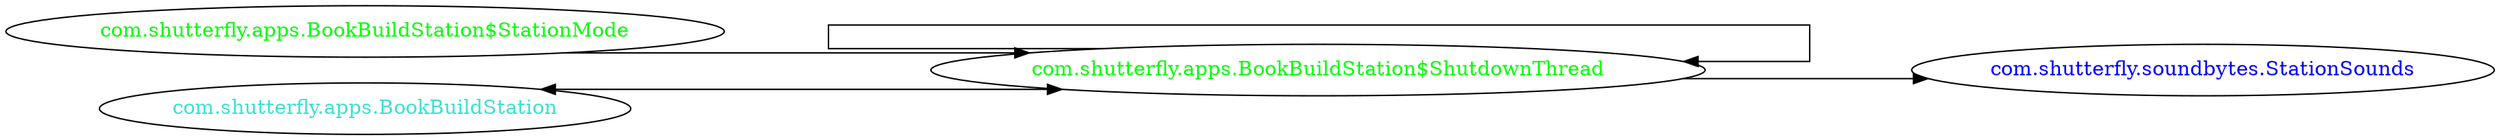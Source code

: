 digraph dependencyGraph {
 concentrate=true;
 ranksep="2.0";
 rankdir="LR"; 
 splines="ortho";
"com.shutterfly.apps.BookBuildStation$ShutdownThread" [fontcolor="red"];
"com.shutterfly.soundbytes.StationSounds" [ fontcolor="blue" ];
"com.shutterfly.apps.BookBuildStation$ShutdownThread"->"com.shutterfly.soundbytes.StationSounds";
"com.shutterfly.apps.BookBuildStation$ShutdownThread" [ fontcolor="green" ];
"com.shutterfly.apps.BookBuildStation$ShutdownThread"->"com.shutterfly.apps.BookBuildStation$ShutdownThread";
"com.shutterfly.apps.BookBuildStation$StationMode" [ fontcolor="green" ];
"com.shutterfly.apps.BookBuildStation$StationMode"->"com.shutterfly.apps.BookBuildStation$ShutdownThread";
"com.shutterfly.apps.BookBuildStation" [ fontcolor="turquoise" ];
"com.shutterfly.apps.BookBuildStation"->"com.shutterfly.apps.BookBuildStation$ShutdownThread" [dir=both];
}
